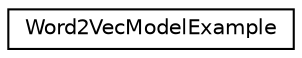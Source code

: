 digraph "Representación gráfica de la clase"
{
 // INTERACTIVE_SVG=YES
 // LATEX_PDF_SIZE
  edge [fontname="Helvetica",fontsize="10",labelfontname="Helvetica",labelfontsize="10"];
  node [fontname="Helvetica",fontsize="10",shape=record];
  rankdir="LR";
  Node0 [label="Word2VecModelExample",height=0.2,width=0.4,color="black", fillcolor="white", style="filled",URL="$class_word2_vec_model_example.html",tooltip="clase que mediante deeplearning crea una modelo de similitud sintactica entre palabras"];
}
